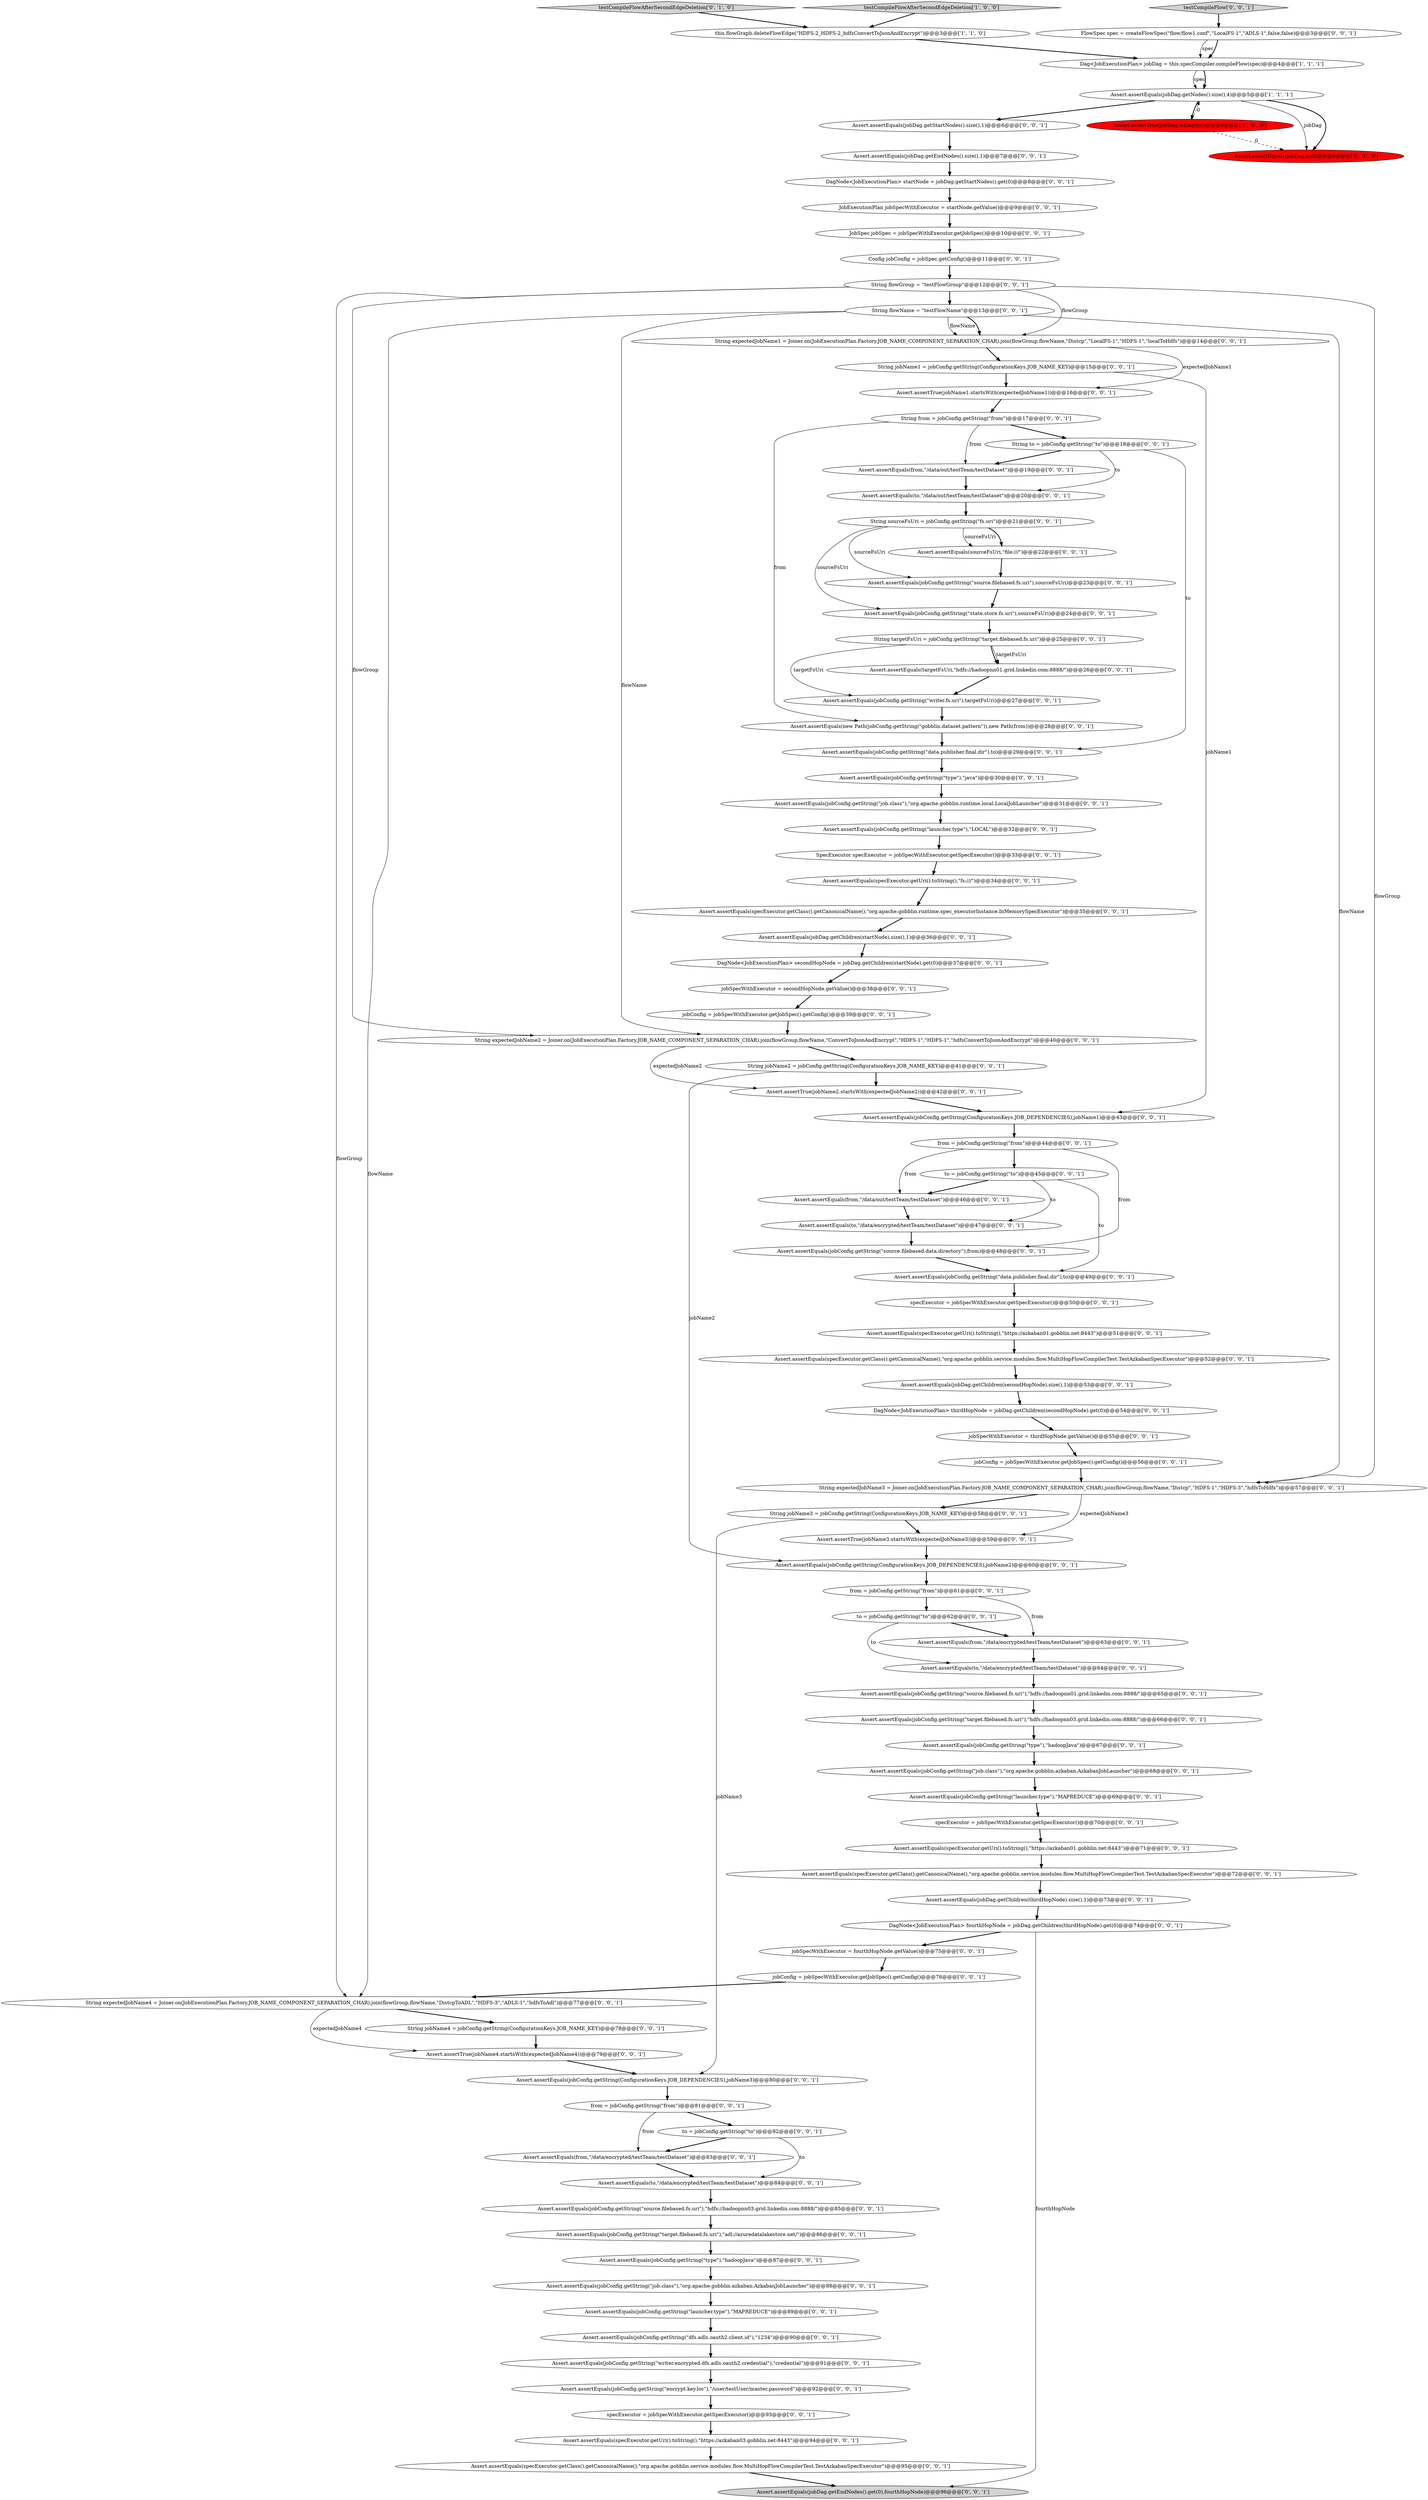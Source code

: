 digraph {
67 [style = filled, label = "Config jobConfig = jobSpec.getConfig()@@@11@@@['0', '0', '1']", fillcolor = white, shape = ellipse image = "AAA0AAABBB3BBB"];
90 [style = filled, label = "Assert.assertEquals(from,\"/data/encrypted/testTeam/testDataset\")@@@83@@@['0', '0', '1']", fillcolor = white, shape = ellipse image = "AAA0AAABBB3BBB"];
15 [style = filled, label = "String jobName2 = jobConfig.getString(ConfigurationKeys.JOB_NAME_KEY)@@@41@@@['0', '0', '1']", fillcolor = white, shape = ellipse image = "AAA0AAABBB3BBB"];
0 [style = filled, label = "Assert.assertEquals(jobDag.getNodes().size(),4)@@@5@@@['1', '1', '1']", fillcolor = white, shape = ellipse image = "AAA0AAABBB1BBB"];
79 [style = filled, label = "Assert.assertEquals(to,\"/data/encrypted/testTeam/testDataset\")@@@84@@@['0', '0', '1']", fillcolor = white, shape = ellipse image = "AAA0AAABBB3BBB"];
13 [style = filled, label = "specExecutor = jobSpecWithExecutor.getSpecExecutor()@@@70@@@['0', '0', '1']", fillcolor = white, shape = ellipse image = "AAA0AAABBB3BBB"];
6 [style = filled, label = "testCompileFlowAfterSecondEdgeDeletion['0', '1', '0']", fillcolor = lightgray, shape = diamond image = "AAA0AAABBB2BBB"];
77 [style = filled, label = "Assert.assertEquals(jobConfig.getString(\"launcher.type\"),\"LOCAL\")@@@32@@@['0', '0', '1']", fillcolor = white, shape = ellipse image = "AAA0AAABBB3BBB"];
41 [style = filled, label = "Assert.assertEquals(specExecutor.getClass().getCanonicalName(),\"org.apache.gobblin.service.modules.flow.MultiHopFlowCompilerTest.TestAzkabanSpecExecutor\")@@@95@@@['0', '0', '1']", fillcolor = white, shape = ellipse image = "AAA0AAABBB3BBB"];
52 [style = filled, label = "Assert.assertEquals(jobConfig.getString(\"job.class\"),\"org.apache.gobblin.azkaban.AzkabanJobLauncher\")@@@88@@@['0', '0', '1']", fillcolor = white, shape = ellipse image = "AAA0AAABBB3BBB"];
80 [style = filled, label = "Assert.assertEquals(jobConfig.getString(\"source.filebased.fs.uri\"),\"hdfs://hadoopnn01.grid.linkedin.com:8888/\")@@@65@@@['0', '0', '1']", fillcolor = white, shape = ellipse image = "AAA0AAABBB3BBB"];
42 [style = filled, label = "Assert.assertEquals(jobConfig.getString(\"encrypt.key.loc\"),\"/user/testUser/master.password\")@@@92@@@['0', '0', '1']", fillcolor = white, shape = ellipse image = "AAA0AAABBB3BBB"];
83 [style = filled, label = "from = jobConfig.getString(\"from\")@@@44@@@['0', '0', '1']", fillcolor = white, shape = ellipse image = "AAA0AAABBB3BBB"];
59 [style = filled, label = "Assert.assertEquals(jobConfig.getString(\"launcher.type\"),\"MAPREDUCE\")@@@89@@@['0', '0', '1']", fillcolor = white, shape = ellipse image = "AAA0AAABBB3BBB"];
34 [style = filled, label = "Assert.assertEquals(from,\"/data/encrypted/testTeam/testDataset\")@@@63@@@['0', '0', '1']", fillcolor = white, shape = ellipse image = "AAA0AAABBB3BBB"];
78 [style = filled, label = "Assert.assertEquals(to,\"/data/encrypted/testTeam/testDataset\")@@@47@@@['0', '0', '1']", fillcolor = white, shape = ellipse image = "AAA0AAABBB3BBB"];
48 [style = filled, label = "Assert.assertTrue(jobName3.startsWith(expectedJobName3))@@@59@@@['0', '0', '1']", fillcolor = white, shape = ellipse image = "AAA0AAABBB3BBB"];
28 [style = filled, label = "Assert.assertEquals(jobConfig.getString(\"dfs.adls.oauth2.client.id\"),\"1234\")@@@90@@@['0', '0', '1']", fillcolor = white, shape = ellipse image = "AAA0AAABBB3BBB"];
33 [style = filled, label = "String expectedJobName1 = Joiner.on(JobExecutionPlan.Factory.JOB_NAME_COMPONENT_SEPARATION_CHAR).join(flowGroup,flowName,\"Distcp\",\"LocalFS-1\",\"HDFS-1\",\"localToHdfs\")@@@14@@@['0', '0', '1']", fillcolor = white, shape = ellipse image = "AAA0AAABBB3BBB"];
81 [style = filled, label = "jobSpecWithExecutor = secondHopNode.getValue()@@@38@@@['0', '0', '1']", fillcolor = white, shape = ellipse image = "AAA0AAABBB3BBB"];
43 [style = filled, label = "Assert.assertEquals(to,\"/data/encrypted/testTeam/testDataset\")@@@64@@@['0', '0', '1']", fillcolor = white, shape = ellipse image = "AAA0AAABBB3BBB"];
19 [style = filled, label = "from = jobConfig.getString(\"from\")@@@81@@@['0', '0', '1']", fillcolor = white, shape = ellipse image = "AAA0AAABBB3BBB"];
87 [style = filled, label = "Assert.assertEquals(new Path(jobConfig.getString(\"gobblin.dataset.pattern\")),new Path(from))@@@28@@@['0', '0', '1']", fillcolor = white, shape = ellipse image = "AAA0AAABBB3BBB"];
63 [style = filled, label = "Assert.assertEquals(jobConfig.getString(\"job.class\"),\"org.apache.gobblin.azkaban.AzkabanJobLauncher\")@@@68@@@['0', '0', '1']", fillcolor = white, shape = ellipse image = "AAA0AAABBB3BBB"];
55 [style = filled, label = "Assert.assertEquals(jobConfig.getString(\"launcher.type\"),\"MAPREDUCE\")@@@69@@@['0', '0', '1']", fillcolor = white, shape = ellipse image = "AAA0AAABBB3BBB"];
92 [style = filled, label = "DagNode<JobExecutionPlan> startNode = jobDag.getStartNodes().get(0)@@@8@@@['0', '0', '1']", fillcolor = white, shape = ellipse image = "AAA0AAABBB3BBB"];
61 [style = filled, label = "to = jobConfig.getString(\"to\")@@@82@@@['0', '0', '1']", fillcolor = white, shape = ellipse image = "AAA0AAABBB3BBB"];
10 [style = filled, label = "to = jobConfig.getString(\"to\")@@@45@@@['0', '0', '1']", fillcolor = white, shape = ellipse image = "AAA0AAABBB3BBB"];
17 [style = filled, label = "Assert.assertEquals(specExecutor.getClass().getCanonicalName(),\"org.apache.gobblin.service.modules.flow.MultiHopFlowCompilerTest.TestAzkabanSpecExecutor\")@@@52@@@['0', '0', '1']", fillcolor = white, shape = ellipse image = "AAA0AAABBB3BBB"];
85 [style = filled, label = "Assert.assertEquals(targetFsUri,\"hdfs://hadoopnn01.grid.linkedin.com:8888/\")@@@26@@@['0', '0', '1']", fillcolor = white, shape = ellipse image = "AAA0AAABBB3BBB"];
97 [style = filled, label = "DagNode<JobExecutionPlan> fourthHopNode = jobDag.getChildren(thirdHopNode).get(0)@@@74@@@['0', '0', '1']", fillcolor = white, shape = ellipse image = "AAA0AAABBB3BBB"];
8 [style = filled, label = "Assert.assertEquals(from,\"/data/out/testTeam/testDataset\")@@@19@@@['0', '0', '1']", fillcolor = white, shape = ellipse image = "AAA0AAABBB3BBB"];
54 [style = filled, label = "Assert.assertEquals(jobDag.getEndNodes().get(0),fourthHopNode)@@@96@@@['0', '0', '1']", fillcolor = lightgray, shape = ellipse image = "AAA0AAABBB3BBB"];
16 [style = filled, label = "Assert.assertEquals(jobConfig.getString(\"type\"),\"java\")@@@30@@@['0', '0', '1']", fillcolor = white, shape = ellipse image = "AAA0AAABBB3BBB"];
74 [style = filled, label = "Assert.assertEquals(jobDag.getChildren(startNode).size(),1)@@@36@@@['0', '0', '1']", fillcolor = white, shape = ellipse image = "AAA0AAABBB3BBB"];
47 [style = filled, label = "Assert.assertEquals(specExecutor.getUri().toString(),\"https://azkaban03.gobblin.net:8443\")@@@94@@@['0', '0', '1']", fillcolor = white, shape = ellipse image = "AAA0AAABBB3BBB"];
50 [style = filled, label = "Assert.assertEquals(jobConfig.getString(ConfigurationKeys.JOB_DEPENDENCIES),jobName2)@@@60@@@['0', '0', '1']", fillcolor = white, shape = ellipse image = "AAA0AAABBB3BBB"];
94 [style = filled, label = "Assert.assertEquals(jobConfig.getString(\"job.class\"),\"org.apache.gobblin.runtime.local.LocalJobLauncher\")@@@31@@@['0', '0', '1']", fillcolor = white, shape = ellipse image = "AAA0AAABBB3BBB"];
22 [style = filled, label = "Assert.assertEquals(specExecutor.getUri().toString(),\"fs:///\")@@@34@@@['0', '0', '1']", fillcolor = white, shape = ellipse image = "AAA0AAABBB3BBB"];
96 [style = filled, label = "Assert.assertEquals(sourceFsUri,\"file:///\")@@@22@@@['0', '0', '1']", fillcolor = white, shape = ellipse image = "AAA0AAABBB3BBB"];
49 [style = filled, label = "String flowGroup = \"testFlowGroup\"@@@12@@@['0', '0', '1']", fillcolor = white, shape = ellipse image = "AAA0AAABBB3BBB"];
84 [style = filled, label = "Assert.assertEquals(jobConfig.getString(\"source.filebased.fs.uri\"),sourceFsUri)@@@23@@@['0', '0', '1']", fillcolor = white, shape = ellipse image = "AAA0AAABBB3BBB"];
11 [style = filled, label = "Assert.assertEquals(jobConfig.getString(ConfigurationKeys.JOB_DEPENDENCIES),jobName3)@@@80@@@['0', '0', '1']", fillcolor = white, shape = ellipse image = "AAA0AAABBB3BBB"];
39 [style = filled, label = "Assert.assertEquals(jobConfig.getString(\"data.publisher.final.dir\"),to)@@@49@@@['0', '0', '1']", fillcolor = white, shape = ellipse image = "AAA0AAABBB3BBB"];
46 [style = filled, label = "Assert.assertEquals(specExecutor.getUri().toString(),\"https://azkaban01.gobblin.net:8443\")@@@71@@@['0', '0', '1']", fillcolor = white, shape = ellipse image = "AAA0AAABBB3BBB"];
69 [style = filled, label = "Assert.assertEquals(jobDag.getChildren(secondHopNode).size(),1)@@@53@@@['0', '0', '1']", fillcolor = white, shape = ellipse image = "AAA0AAABBB3BBB"];
58 [style = filled, label = "String from = jobConfig.getString(\"from\")@@@17@@@['0', '0', '1']", fillcolor = white, shape = ellipse image = "AAA0AAABBB3BBB"];
44 [style = filled, label = "Assert.assertEquals(jobConfig.getString(\"type\"),\"hadoopJava\")@@@67@@@['0', '0', '1']", fillcolor = white, shape = ellipse image = "AAA0AAABBB3BBB"];
32 [style = filled, label = "to = jobConfig.getString(\"to\")@@@62@@@['0', '0', '1']", fillcolor = white, shape = ellipse image = "AAA0AAABBB3BBB"];
88 [style = filled, label = "specExecutor = jobSpecWithExecutor.getSpecExecutor()@@@93@@@['0', '0', '1']", fillcolor = white, shape = ellipse image = "AAA0AAABBB3BBB"];
75 [style = filled, label = "Assert.assertEquals(jobConfig.getString(\"target.filebased.fs.uri\"),\"adl://azuredatalakestore.net/\")@@@86@@@['0', '0', '1']", fillcolor = white, shape = ellipse image = "AAA0AAABBB3BBB"];
40 [style = filled, label = "jobConfig = jobSpecWithExecutor.getJobSpec().getConfig()@@@76@@@['0', '0', '1']", fillcolor = white, shape = ellipse image = "AAA0AAABBB3BBB"];
65 [style = filled, label = "Assert.assertEquals(jobConfig.getString(\"target.filebased.fs.uri\"),\"hdfs://hadoopnn03.grid.linkedin.com:8888/\")@@@66@@@['0', '0', '1']", fillcolor = white, shape = ellipse image = "AAA0AAABBB3BBB"];
82 [style = filled, label = "String flowName = \"testFlowName\"@@@13@@@['0', '0', '1']", fillcolor = white, shape = ellipse image = "AAA0AAABBB3BBB"];
4 [style = filled, label = "this.flowGraph.deleteFlowEdge(\"HDFS-2_HDFS-2_hdfsConvertToJsonAndEncrypt\")@@@3@@@['1', '1', '0']", fillcolor = white, shape = ellipse image = "AAA0AAABBB1BBB"];
21 [style = filled, label = "Assert.assertEquals(jobDag.getStartNodes().size(),1)@@@6@@@['0', '0', '1']", fillcolor = white, shape = ellipse image = "AAA0AAABBB3BBB"];
29 [style = filled, label = "Assert.assertEquals(jobDag.getChildren(thirdHopNode).size(),1)@@@73@@@['0', '0', '1']", fillcolor = white, shape = ellipse image = "AAA0AAABBB3BBB"];
51 [style = filled, label = "Assert.assertTrue(jobName4.startsWith(expectedJobName4))@@@79@@@['0', '0', '1']", fillcolor = white, shape = ellipse image = "AAA0AAABBB3BBB"];
91 [style = filled, label = "SpecExecutor specExecutor = jobSpecWithExecutor.getSpecExecutor()@@@33@@@['0', '0', '1']", fillcolor = white, shape = ellipse image = "AAA0AAABBB3BBB"];
86 [style = filled, label = "Assert.assertTrue(jobName2.startsWith(expectedJobName2))@@@42@@@['0', '0', '1']", fillcolor = white, shape = ellipse image = "AAA0AAABBB3BBB"];
72 [style = filled, label = "String targetFsUri = jobConfig.getString(\"target.filebased.fs.uri\")@@@25@@@['0', '0', '1']", fillcolor = white, shape = ellipse image = "AAA0AAABBB3BBB"];
18 [style = filled, label = "String expectedJobName2 = Joiner.on(JobExecutionPlan.Factory.JOB_NAME_COMPONENT_SEPARATION_CHAR).join(flowGroup,flowName,\"ConvertToJsonAndEncrypt\",\"HDFS-1\",\"HDFS-1\",\"hdfsConvertToJsonAndEncrypt\")@@@40@@@['0', '0', '1']", fillcolor = white, shape = ellipse image = "AAA0AAABBB3BBB"];
66 [style = filled, label = "FlowSpec spec = createFlowSpec(\"flow/flow1.conf\",\"LocalFS-1\",\"ADLS-1\",false,false)@@@3@@@['0', '0', '1']", fillcolor = white, shape = ellipse image = "AAA0AAABBB3BBB"];
12 [style = filled, label = "Assert.assertEquals(jobConfig.getString(\"writer.encrypted.dfs.adls.oauth2.credential\"),\"credential\")@@@91@@@['0', '0', '1']", fillcolor = white, shape = ellipse image = "AAA0AAABBB3BBB"];
2 [style = filled, label = "testCompileFlowAfterSecondEdgeDeletion['1', '0', '0']", fillcolor = lightgray, shape = diamond image = "AAA0AAABBB1BBB"];
93 [style = filled, label = "Assert.assertEquals(specExecutor.getClass().getCanonicalName(),\"org.apache.gobblin.service.modules.flow.MultiHopFlowCompilerTest.TestAzkabanSpecExecutor\")@@@72@@@['0', '0', '1']", fillcolor = white, shape = ellipse image = "AAA0AAABBB3BBB"];
5 [style = filled, label = "Assert.assertEquals(jobDag,null)@@@6@@@['0', '1', '0']", fillcolor = red, shape = ellipse image = "AAA1AAABBB2BBB"];
95 [style = filled, label = "String expectedJobName4 = Joiner.on(JobExecutionPlan.Factory.JOB_NAME_COMPONENT_SEPARATION_CHAR).join(flowGroup,flowName,\"DistcpToADL\",\"HDFS-3\",\"ADLS-1\",\"hdfsToAdl\")@@@77@@@['0', '0', '1']", fillcolor = white, shape = ellipse image = "AAA0AAABBB3BBB"];
35 [style = filled, label = "Assert.assertEquals(jobConfig.getString(ConfigurationKeys.JOB_DEPENDENCIES),jobName1)@@@43@@@['0', '0', '1']", fillcolor = white, shape = ellipse image = "AAA0AAABBB3BBB"];
27 [style = filled, label = "jobSpecWithExecutor = thirdHopNode.getValue()@@@55@@@['0', '0', '1']", fillcolor = white, shape = ellipse image = "AAA0AAABBB3BBB"];
25 [style = filled, label = "String jobName1 = jobConfig.getString(ConfigurationKeys.JOB_NAME_KEY)@@@15@@@['0', '0', '1']", fillcolor = white, shape = ellipse image = "AAA0AAABBB3BBB"];
73 [style = filled, label = "from = jobConfig.getString(\"from\")@@@61@@@['0', '0', '1']", fillcolor = white, shape = ellipse image = "AAA0AAABBB3BBB"];
7 [style = filled, label = "jobConfig = jobSpecWithExecutor.getJobSpec().getConfig()@@@56@@@['0', '0', '1']", fillcolor = white, shape = ellipse image = "AAA0AAABBB3BBB"];
70 [style = filled, label = "JobSpec jobSpec = jobSpecWithExecutor.getJobSpec()@@@10@@@['0', '0', '1']", fillcolor = white, shape = ellipse image = "AAA0AAABBB3BBB"];
56 [style = filled, label = "String jobName4 = jobConfig.getString(ConfigurationKeys.JOB_NAME_KEY)@@@78@@@['0', '0', '1']", fillcolor = white, shape = ellipse image = "AAA0AAABBB3BBB"];
9 [style = filled, label = "DagNode<JobExecutionPlan> secondHopNode = jobDag.getChildren(startNode).get(0)@@@37@@@['0', '0', '1']", fillcolor = white, shape = ellipse image = "AAA0AAABBB3BBB"];
99 [style = filled, label = "jobSpecWithExecutor = fourthHopNode.getValue()@@@75@@@['0', '0', '1']", fillcolor = white, shape = ellipse image = "AAA0AAABBB3BBB"];
20 [style = filled, label = "String sourceFsUri = jobConfig.getString(\"fs.uri\")@@@21@@@['0', '0', '1']", fillcolor = white, shape = ellipse image = "AAA0AAABBB3BBB"];
24 [style = filled, label = "String jobName3 = jobConfig.getString(ConfigurationKeys.JOB_NAME_KEY)@@@58@@@['0', '0', '1']", fillcolor = white, shape = ellipse image = "AAA0AAABBB3BBB"];
26 [style = filled, label = "testCompileFlow['0', '0', '1']", fillcolor = lightgray, shape = diamond image = "AAA0AAABBB3BBB"];
3 [style = filled, label = "Dag<JobExecutionPlan> jobDag = this.specCompiler.compileFlow(spec)@@@4@@@['1', '1', '1']", fillcolor = white, shape = ellipse image = "AAA0AAABBB1BBB"];
76 [style = filled, label = "Assert.assertEquals(jobConfig.getString(\"source.filebased.fs.uri\"),\"hdfs://hadoopnn03.grid.linkedin.com:8888/\")@@@85@@@['0', '0', '1']", fillcolor = white, shape = ellipse image = "AAA0AAABBB3BBB"];
64 [style = filled, label = "JobExecutionPlan jobSpecWithExecutor = startNode.getValue()@@@9@@@['0', '0', '1']", fillcolor = white, shape = ellipse image = "AAA0AAABBB3BBB"];
68 [style = filled, label = "specExecutor = jobSpecWithExecutor.getSpecExecutor()@@@50@@@['0', '0', '1']", fillcolor = white, shape = ellipse image = "AAA0AAABBB3BBB"];
89 [style = filled, label = "jobConfig = jobSpecWithExecutor.getJobSpec().getConfig()@@@39@@@['0', '0', '1']", fillcolor = white, shape = ellipse image = "AAA0AAABBB3BBB"];
45 [style = filled, label = "String to = jobConfig.getString(\"to\")@@@18@@@['0', '0', '1']", fillcolor = white, shape = ellipse image = "AAA0AAABBB3BBB"];
23 [style = filled, label = "Assert.assertEquals(specExecutor.getUri().toString(),\"https://azkaban01.gobblin.net:8443\")@@@51@@@['0', '0', '1']", fillcolor = white, shape = ellipse image = "AAA0AAABBB3BBB"];
38 [style = filled, label = "Assert.assertEquals(specExecutor.getClass().getCanonicalName(),\"org.apache.gobblin.runtime.spec_executorInstance.InMemorySpecExecutor\")@@@35@@@['0', '0', '1']", fillcolor = white, shape = ellipse image = "AAA0AAABBB3BBB"];
37 [style = filled, label = "Assert.assertEquals(to,\"/data/out/testTeam/testDataset\")@@@20@@@['0', '0', '1']", fillcolor = white, shape = ellipse image = "AAA0AAABBB3BBB"];
57 [style = filled, label = "Assert.assertTrue(jobName1.startsWith(expectedJobName1))@@@16@@@['0', '0', '1']", fillcolor = white, shape = ellipse image = "AAA0AAABBB3BBB"];
31 [style = filled, label = "Assert.assertEquals(from,\"/data/out/testTeam/testDataset\")@@@46@@@['0', '0', '1']", fillcolor = white, shape = ellipse image = "AAA0AAABBB3BBB"];
14 [style = filled, label = "Assert.assertEquals(jobDag.getEndNodes().size(),1)@@@7@@@['0', '0', '1']", fillcolor = white, shape = ellipse image = "AAA0AAABBB3BBB"];
30 [style = filled, label = "Assert.assertEquals(jobConfig.getString(\"writer.fs.uri\"),targetFsUri)@@@27@@@['0', '0', '1']", fillcolor = white, shape = ellipse image = "AAA0AAABBB3BBB"];
53 [style = filled, label = "String expectedJobName3 = Joiner.on(JobExecutionPlan.Factory.JOB_NAME_COMPONENT_SEPARATION_CHAR).join(flowGroup,flowName,\"Distcp\",\"HDFS-1\",\"HDFS-3\",\"hdfsToHdfs\")@@@57@@@['0', '0', '1']", fillcolor = white, shape = ellipse image = "AAA0AAABBB3BBB"];
71 [style = filled, label = "Assert.assertEquals(jobConfig.getString(\"type\"),\"hadoopJava\")@@@87@@@['0', '0', '1']", fillcolor = white, shape = ellipse image = "AAA0AAABBB3BBB"];
1 [style = filled, label = "Assert.assertTrue(jobDag.isEmpty())@@@6@@@['1', '0', '0']", fillcolor = red, shape = ellipse image = "AAA1AAABBB1BBB"];
36 [style = filled, label = "DagNode<JobExecutionPlan> thirdHopNode = jobDag.getChildren(secondHopNode).get(0)@@@54@@@['0', '0', '1']", fillcolor = white, shape = ellipse image = "AAA0AAABBB3BBB"];
60 [style = filled, label = "Assert.assertEquals(jobConfig.getString(\"source.filebased.data.directory\"),from)@@@48@@@['0', '0', '1']", fillcolor = white, shape = ellipse image = "AAA0AAABBB3BBB"];
62 [style = filled, label = "Assert.assertEquals(jobConfig.getString(\"state.store.fs.uri\"),sourceFsUri)@@@24@@@['0', '0', '1']", fillcolor = white, shape = ellipse image = "AAA0AAABBB3BBB"];
98 [style = filled, label = "Assert.assertEquals(jobConfig.getString(\"data.publisher.final.dir\"),to)@@@29@@@['0', '0', '1']", fillcolor = white, shape = ellipse image = "AAA0AAABBB3BBB"];
20->62 [style = solid, label="sourceFsUri"];
70->67 [style = bold, label=""];
44->63 [style = bold, label=""];
78->60 [style = bold, label=""];
82->33 [style = solid, label="flowName"];
77->91 [style = bold, label=""];
82->33 [style = bold, label=""];
55->13 [style = bold, label=""];
57->58 [style = bold, label=""];
32->34 [style = bold, label=""];
12->42 [style = bold, label=""];
52->59 [style = bold, label=""];
79->76 [style = bold, label=""];
58->8 [style = solid, label="from"];
63->55 [style = bold, label=""];
33->25 [style = bold, label=""];
15->86 [style = bold, label=""];
27->7 [style = bold, label=""];
89->18 [style = bold, label=""];
17->69 [style = bold, label=""];
49->53 [style = solid, label="flowGroup"];
58->87 [style = solid, label="from"];
13->46 [style = bold, label=""];
23->17 [style = bold, label=""];
19->61 [style = bold, label=""];
83->60 [style = solid, label="from"];
74->9 [style = bold, label=""];
41->54 [style = bold, label=""];
81->89 [style = bold, label=""];
60->39 [style = bold, label=""];
51->11 [style = bold, label=""];
32->43 [style = solid, label="to"];
26->66 [style = bold, label=""];
0->5 [style = solid, label="jobDag"];
49->95 [style = solid, label="flowGroup"];
76->75 [style = bold, label=""];
25->57 [style = bold, label=""];
4->3 [style = bold, label=""];
3->0 [style = solid, label="spec"];
16->94 [style = bold, label=""];
10->31 [style = bold, label=""];
18->15 [style = bold, label=""];
99->40 [style = bold, label=""];
82->95 [style = solid, label="flowName"];
48->50 [style = bold, label=""];
71->52 [style = bold, label=""];
49->18 [style = solid, label="flowGroup"];
0->21 [style = bold, label=""];
93->29 [style = bold, label=""];
49->82 [style = bold, label=""];
2->4 [style = bold, label=""];
30->87 [style = bold, label=""];
73->34 [style = solid, label="from"];
61->79 [style = solid, label="to"];
97->99 [style = bold, label=""];
3->0 [style = bold, label=""];
10->39 [style = solid, label="to"];
19->90 [style = solid, label="from"];
56->51 [style = bold, label=""];
94->77 [style = bold, label=""];
6->4 [style = bold, label=""];
22->38 [style = bold, label=""];
40->95 [style = bold, label=""];
83->10 [style = bold, label=""];
53->24 [style = bold, label=""];
43->80 [style = bold, label=""];
47->41 [style = bold, label=""];
59->28 [style = bold, label=""];
53->48 [style = solid, label="expectedJobName3"];
90->79 [style = bold, label=""];
97->54 [style = solid, label="fourthHopNode"];
49->33 [style = solid, label="flowGroup"];
95->56 [style = bold, label=""];
15->50 [style = solid, label="jobName2"];
35->83 [style = bold, label=""];
1->5 [style = dashed, label="0"];
46->93 [style = bold, label=""];
10->78 [style = solid, label="to"];
83->31 [style = solid, label="from"];
91->22 [style = bold, label=""];
84->62 [style = bold, label=""];
28->12 [style = bold, label=""];
14->92 [style = bold, label=""];
73->32 [style = bold, label=""];
45->37 [style = solid, label="to"];
88->47 [style = bold, label=""];
72->85 [style = bold, label=""];
72->30 [style = solid, label="targetFsUri"];
0->1 [style = bold, label=""];
45->8 [style = bold, label=""];
65->44 [style = bold, label=""];
8->37 [style = bold, label=""];
98->16 [style = bold, label=""];
39->68 [style = bold, label=""];
61->90 [style = bold, label=""];
20->84 [style = solid, label="sourceFsUri"];
34->43 [style = bold, label=""];
31->78 [style = bold, label=""];
33->57 [style = solid, label="expectedJobName1"];
0->5 [style = bold, label=""];
21->14 [style = bold, label=""];
82->18 [style = solid, label="flowName"];
38->74 [style = bold, label=""];
80->65 [style = bold, label=""];
20->96 [style = bold, label=""];
37->20 [style = bold, label=""];
87->98 [style = bold, label=""];
11->19 [style = bold, label=""];
20->96 [style = solid, label="sourceFsUri"];
18->86 [style = solid, label="expectedJobName2"];
25->35 [style = solid, label="jobName1"];
45->98 [style = solid, label="to"];
69->36 [style = bold, label=""];
67->49 [style = bold, label=""];
95->51 [style = solid, label="expectedJobName4"];
36->27 [style = bold, label=""];
86->35 [style = bold, label=""];
92->64 [style = bold, label=""];
66->3 [style = solid, label="spec"];
96->84 [style = bold, label=""];
50->73 [style = bold, label=""];
62->72 [style = bold, label=""];
58->45 [style = bold, label=""];
9->81 [style = bold, label=""];
85->30 [style = bold, label=""];
24->11 [style = solid, label="jobName3"];
42->88 [style = bold, label=""];
75->71 [style = bold, label=""];
66->3 [style = bold, label=""];
1->0 [style = dashed, label="0"];
29->97 [style = bold, label=""];
82->53 [style = solid, label="flowName"];
72->85 [style = solid, label="targetFsUri"];
24->48 [style = bold, label=""];
64->70 [style = bold, label=""];
7->53 [style = bold, label=""];
68->23 [style = bold, label=""];
}
